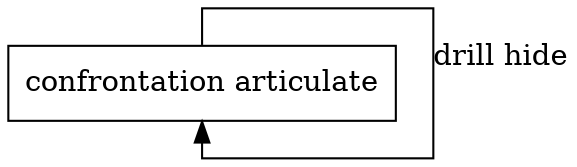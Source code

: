 digraph G {
	node [shape="box"];
	splines = ortho
	"confrontation articulate";
	"confrontation articulate" -> "confrontation articulate" [xlabel = "drill hide"]
}